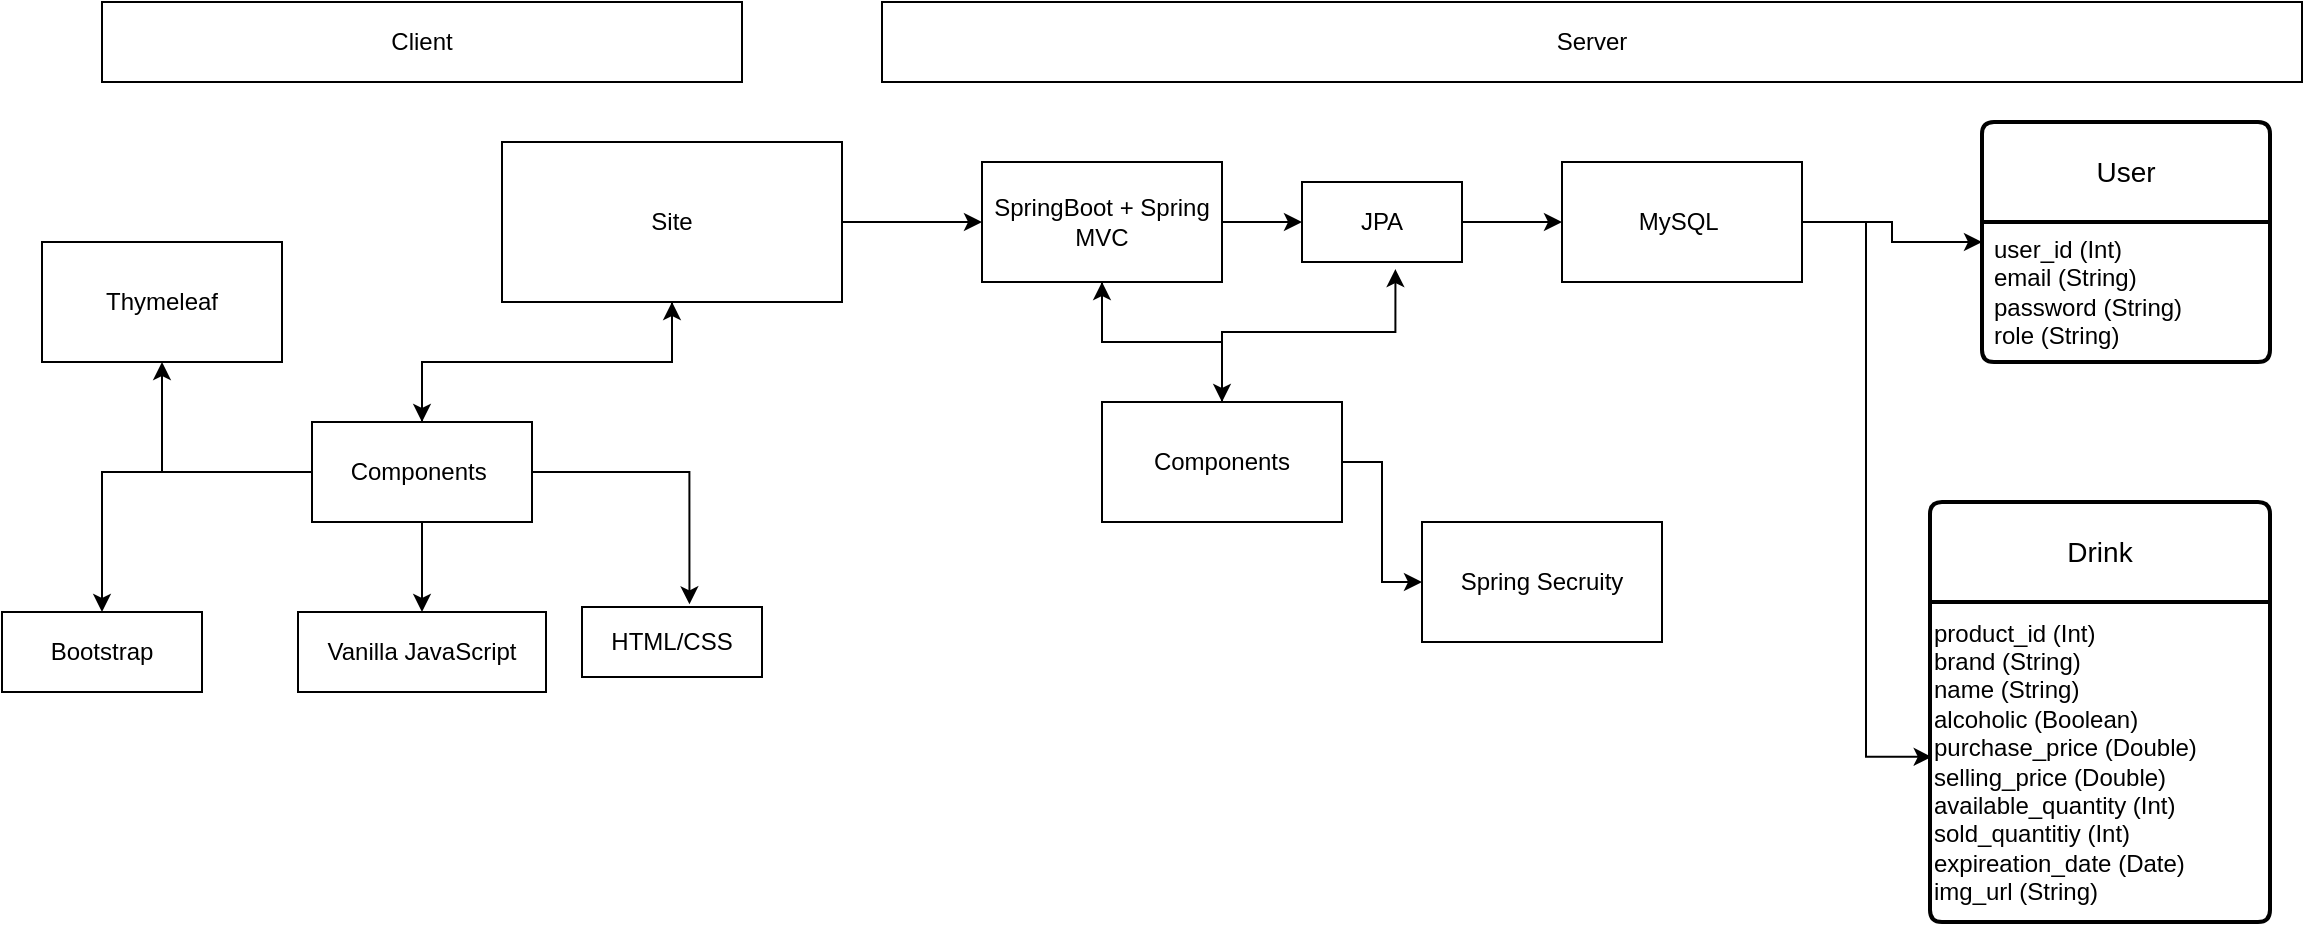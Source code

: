 <mxfile version="22.1.11" type="github">
  <diagram name="Seite-1" id="TQNiA3lFw16Ix_GrtYa4">
    <mxGraphModel dx="2390" dy="559" grid="1" gridSize="10" guides="1" tooltips="1" connect="1" arrows="1" fold="1" page="1" pageScale="1" pageWidth="827" pageHeight="1169" math="0" shadow="0">
      <root>
        <mxCell id="0" />
        <mxCell id="1" parent="0" />
        <mxCell id="8caW-aM3lj9bGC5bDLN5-4" value="Drink" style="swimlane;childLayout=stackLayout;horizontal=1;startSize=50;horizontalStack=0;rounded=1;fontSize=14;fontStyle=0;strokeWidth=2;resizeParent=0;resizeLast=1;shadow=0;dashed=0;align=center;arcSize=4;whiteSpace=wrap;html=1;" vertex="1" parent="1">
          <mxGeometry x="434" y="310" width="170" height="210" as="geometry" />
        </mxCell>
        <mxCell id="8caW-aM3lj9bGC5bDLN5-40" value="&lt;div style=&quot;&quot;&gt;product_id (Int)&lt;/div&gt;&lt;div style=&quot;&quot;&gt;&lt;span style=&quot;background-color: initial;&quot;&gt;brand (String)&lt;span style=&quot;white-space: pre;&quot;&gt;&#x9;&lt;/span&gt;&lt;span style=&quot;white-space: pre;&quot;&gt;&#x9;&lt;/span&gt;&lt;span style=&quot;white-space: pre;&quot;&gt;&#x9;&lt;/span&gt;&lt;/span&gt;&lt;/div&gt;&lt;div style=&quot;&quot;&gt;&lt;span style=&quot;background-color: initial;&quot;&gt;name (String)&lt;/span&gt;&lt;/div&gt;&lt;div style=&quot;&quot;&gt;&lt;span style=&quot;background-color: initial;&quot;&gt;alcoholic (Boolean)&lt;/span&gt;&lt;/div&gt;&lt;div style=&quot;&quot;&gt;&lt;span style=&quot;background-color: initial;&quot;&gt;purchase_price (Double)&lt;/span&gt;&lt;/div&gt;&lt;div style=&quot;&quot;&gt;&lt;span style=&quot;background-color: initial;&quot;&gt;selling_price (Double)&lt;/span&gt;&lt;/div&gt;&lt;div style=&quot;&quot;&gt;&lt;span style=&quot;background-color: initial;&quot;&gt;available_quantity (Int)&lt;/span&gt;&lt;/div&gt;&lt;div style=&quot;&quot;&gt;&lt;span style=&quot;background-color: initial;&quot;&gt;sold_quantitiy (Int)&lt;/span&gt;&lt;/div&gt;&lt;div style=&quot;&quot;&gt;&lt;span style=&quot;background-color: initial;&quot;&gt;expireation_date (Date)&lt;/span&gt;&lt;/div&gt;&lt;div style=&quot;&quot;&gt;&lt;span style=&quot;background-color: initial;&quot;&gt;img_url (String)&lt;/span&gt;&lt;/div&gt;" style="text;html=1;align=left;verticalAlign=middle;resizable=0;points=[];autosize=1;strokeColor=none;fillColor=none;" vertex="1" parent="8caW-aM3lj9bGC5bDLN5-4">
          <mxGeometry y="50" width="170" height="160" as="geometry" />
        </mxCell>
        <mxCell id="8caW-aM3lj9bGC5bDLN5-43" value="User" style="swimlane;childLayout=stackLayout;horizontal=1;startSize=50;horizontalStack=0;rounded=1;fontSize=14;fontStyle=0;strokeWidth=2;resizeParent=0;resizeLast=1;shadow=0;dashed=0;align=center;arcSize=4;whiteSpace=wrap;html=1;" vertex="1" parent="1">
          <mxGeometry x="460" y="120" width="144" height="120" as="geometry" />
        </mxCell>
        <mxCell id="8caW-aM3lj9bGC5bDLN5-44" value="user_id (Int)&lt;br&gt;email (String)&lt;br&gt;password (String)&lt;br&gt;role (String)" style="align=left;strokeColor=none;fillColor=none;spacingLeft=4;fontSize=12;verticalAlign=top;resizable=0;rotatable=0;part=1;html=1;" vertex="1" parent="8caW-aM3lj9bGC5bDLN5-43">
          <mxGeometry y="50" width="144" height="70" as="geometry" />
        </mxCell>
        <mxCell id="8caW-aM3lj9bGC5bDLN5-46" value="Client" style="rounded=0;whiteSpace=wrap;html=1;" vertex="1" parent="1">
          <mxGeometry x="-480" y="60" width="320" height="40" as="geometry" />
        </mxCell>
        <mxCell id="8caW-aM3lj9bGC5bDLN5-47" value="Server" style="rounded=0;whiteSpace=wrap;html=1;" vertex="1" parent="1">
          <mxGeometry x="-90" y="60" width="710" height="40" as="geometry" />
        </mxCell>
        <mxCell id="8caW-aM3lj9bGC5bDLN5-69" style="edgeStyle=orthogonalEdgeStyle;rounded=0;orthogonalLoop=1;jettySize=auto;html=1;entryX=0;entryY=0.5;entryDx=0;entryDy=0;" edge="1" parent="1" source="8caW-aM3lj9bGC5bDLN5-48" target="8caW-aM3lj9bGC5bDLN5-68">
          <mxGeometry relative="1" as="geometry" />
        </mxCell>
        <mxCell id="8caW-aM3lj9bGC5bDLN5-79" style="edgeStyle=orthogonalEdgeStyle;rounded=0;orthogonalLoop=1;jettySize=auto;html=1;" edge="1" parent="1" source="8caW-aM3lj9bGC5bDLN5-48" target="8caW-aM3lj9bGC5bDLN5-49">
          <mxGeometry relative="1" as="geometry" />
        </mxCell>
        <mxCell id="8caW-aM3lj9bGC5bDLN5-48" value="Site" style="rounded=0;whiteSpace=wrap;html=1;" vertex="1" parent="1">
          <mxGeometry x="-280" y="130" width="170" height="80" as="geometry" />
        </mxCell>
        <mxCell id="8caW-aM3lj9bGC5bDLN5-54" style="edgeStyle=orthogonalEdgeStyle;rounded=0;orthogonalLoop=1;jettySize=auto;html=1;entryX=0.5;entryY=0;entryDx=0;entryDy=0;" edge="1" parent="1" source="8caW-aM3lj9bGC5bDLN5-49" target="8caW-aM3lj9bGC5bDLN5-51">
          <mxGeometry relative="1" as="geometry" />
        </mxCell>
        <mxCell id="8caW-aM3lj9bGC5bDLN5-59" style="edgeStyle=orthogonalEdgeStyle;rounded=0;orthogonalLoop=1;jettySize=auto;html=1;entryX=0.5;entryY=0;entryDx=0;entryDy=0;" edge="1" parent="1" source="8caW-aM3lj9bGC5bDLN5-49" target="8caW-aM3lj9bGC5bDLN5-52">
          <mxGeometry relative="1" as="geometry" />
        </mxCell>
        <mxCell id="8caW-aM3lj9bGC5bDLN5-78" style="edgeStyle=orthogonalEdgeStyle;rounded=0;orthogonalLoop=1;jettySize=auto;html=1;entryX=0.5;entryY=1;entryDx=0;entryDy=0;" edge="1" parent="1" source="8caW-aM3lj9bGC5bDLN5-49" target="8caW-aM3lj9bGC5bDLN5-48">
          <mxGeometry relative="1" as="geometry" />
        </mxCell>
        <mxCell id="8caW-aM3lj9bGC5bDLN5-80" style="edgeStyle=orthogonalEdgeStyle;rounded=0;orthogonalLoop=1;jettySize=auto;html=1;entryX=0.5;entryY=1;entryDx=0;entryDy=0;" edge="1" parent="1" source="8caW-aM3lj9bGC5bDLN5-49" target="8caW-aM3lj9bGC5bDLN5-61">
          <mxGeometry relative="1" as="geometry" />
        </mxCell>
        <mxCell id="8caW-aM3lj9bGC5bDLN5-49" value="Components&amp;nbsp;" style="rounded=0;whiteSpace=wrap;html=1;" vertex="1" parent="1">
          <mxGeometry x="-375" y="270" width="110" height="50" as="geometry" />
        </mxCell>
        <mxCell id="8caW-aM3lj9bGC5bDLN5-51" value="Bootstrap" style="rounded=0;whiteSpace=wrap;html=1;" vertex="1" parent="1">
          <mxGeometry x="-530" y="365" width="100" height="40" as="geometry" />
        </mxCell>
        <mxCell id="8caW-aM3lj9bGC5bDLN5-52" value="Vanilla JavaScript" style="rounded=0;whiteSpace=wrap;html=1;" vertex="1" parent="1">
          <mxGeometry x="-382" y="365" width="124" height="40" as="geometry" />
        </mxCell>
        <mxCell id="8caW-aM3lj9bGC5bDLN5-53" value="HTML/CSS" style="rounded=0;whiteSpace=wrap;html=1;" vertex="1" parent="1">
          <mxGeometry x="-240" y="362.5" width="90" height="35" as="geometry" />
        </mxCell>
        <mxCell id="8caW-aM3lj9bGC5bDLN5-58" style="edgeStyle=orthogonalEdgeStyle;rounded=0;orthogonalLoop=1;jettySize=auto;html=1;entryX=0.597;entryY=-0.038;entryDx=0;entryDy=0;entryPerimeter=0;" edge="1" parent="1" source="8caW-aM3lj9bGC5bDLN5-49" target="8caW-aM3lj9bGC5bDLN5-53">
          <mxGeometry relative="1" as="geometry" />
        </mxCell>
        <mxCell id="8caW-aM3lj9bGC5bDLN5-66" style="edgeStyle=orthogonalEdgeStyle;rounded=0;orthogonalLoop=1;jettySize=auto;html=1;" edge="1" parent="1" source="8caW-aM3lj9bGC5bDLN5-60" target="8caW-aM3lj9bGC5bDLN5-43">
          <mxGeometry relative="1" as="geometry" />
        </mxCell>
        <mxCell id="8caW-aM3lj9bGC5bDLN5-60" value="MySQL&amp;nbsp;" style="rounded=0;whiteSpace=wrap;html=1;" vertex="1" parent="1">
          <mxGeometry x="250" y="140" width="120" height="60" as="geometry" />
        </mxCell>
        <mxCell id="8caW-aM3lj9bGC5bDLN5-61" value="Thymeleaf" style="rounded=0;whiteSpace=wrap;html=1;" vertex="1" parent="1">
          <mxGeometry x="-510" y="180" width="120" height="60" as="geometry" />
        </mxCell>
        <mxCell id="8caW-aM3lj9bGC5bDLN5-67" style="edgeStyle=orthogonalEdgeStyle;rounded=0;orthogonalLoop=1;jettySize=auto;html=1;entryX=0.005;entryY=0.484;entryDx=0;entryDy=0;entryPerimeter=0;" edge="1" parent="1" source="8caW-aM3lj9bGC5bDLN5-60" target="8caW-aM3lj9bGC5bDLN5-40">
          <mxGeometry relative="1" as="geometry" />
        </mxCell>
        <mxCell id="8caW-aM3lj9bGC5bDLN5-73" value="" style="edgeStyle=orthogonalEdgeStyle;rounded=0;orthogonalLoop=1;jettySize=auto;html=1;" edge="1" parent="1" source="8caW-aM3lj9bGC5bDLN5-68" target="8caW-aM3lj9bGC5bDLN5-72">
          <mxGeometry relative="1" as="geometry" />
        </mxCell>
        <mxCell id="8caW-aM3lj9bGC5bDLN5-82" value="" style="edgeStyle=orthogonalEdgeStyle;rounded=0;orthogonalLoop=1;jettySize=auto;html=1;" edge="1" parent="1" source="8caW-aM3lj9bGC5bDLN5-68" target="8caW-aM3lj9bGC5bDLN5-81">
          <mxGeometry relative="1" as="geometry" />
        </mxCell>
        <mxCell id="8caW-aM3lj9bGC5bDLN5-68" value="SpringBoot + Spring MVC" style="rounded=0;whiteSpace=wrap;html=1;" vertex="1" parent="1">
          <mxGeometry x="-40" y="140" width="120" height="60" as="geometry" />
        </mxCell>
        <mxCell id="8caW-aM3lj9bGC5bDLN5-76" value="" style="edgeStyle=orthogonalEdgeStyle;rounded=0;orthogonalLoop=1;jettySize=auto;html=1;" edge="1" parent="1" source="8caW-aM3lj9bGC5bDLN5-72" target="8caW-aM3lj9bGC5bDLN5-75">
          <mxGeometry relative="1" as="geometry" />
        </mxCell>
        <mxCell id="8caW-aM3lj9bGC5bDLN5-77" style="edgeStyle=orthogonalEdgeStyle;rounded=0;orthogonalLoop=1;jettySize=auto;html=1;entryX=0.5;entryY=1;entryDx=0;entryDy=0;" edge="1" parent="1" source="8caW-aM3lj9bGC5bDLN5-72" target="8caW-aM3lj9bGC5bDLN5-68">
          <mxGeometry relative="1" as="geometry" />
        </mxCell>
        <mxCell id="8caW-aM3lj9bGC5bDLN5-72" value="Components" style="rounded=0;whiteSpace=wrap;html=1;" vertex="1" parent="1">
          <mxGeometry x="20" y="260" width="120" height="60" as="geometry" />
        </mxCell>
        <mxCell id="8caW-aM3lj9bGC5bDLN5-75" value="Spring Secruity" style="whiteSpace=wrap;html=1;rounded=0;" vertex="1" parent="1">
          <mxGeometry x="180" y="320" width="120" height="60" as="geometry" />
        </mxCell>
        <mxCell id="8caW-aM3lj9bGC5bDLN5-83" style="edgeStyle=orthogonalEdgeStyle;rounded=0;orthogonalLoop=1;jettySize=auto;html=1;" edge="1" parent="1" source="8caW-aM3lj9bGC5bDLN5-81" target="8caW-aM3lj9bGC5bDLN5-60">
          <mxGeometry relative="1" as="geometry" />
        </mxCell>
        <mxCell id="8caW-aM3lj9bGC5bDLN5-81" value="JPA" style="whiteSpace=wrap;html=1;rounded=0;" vertex="1" parent="1">
          <mxGeometry x="120" y="150" width="80" height="40" as="geometry" />
        </mxCell>
        <mxCell id="8caW-aM3lj9bGC5bDLN5-84" style="edgeStyle=orthogonalEdgeStyle;rounded=0;orthogonalLoop=1;jettySize=auto;html=1;entryX=0.584;entryY=1.089;entryDx=0;entryDy=0;entryPerimeter=0;" edge="1" parent="1" source="8caW-aM3lj9bGC5bDLN5-72" target="8caW-aM3lj9bGC5bDLN5-81">
          <mxGeometry relative="1" as="geometry" />
        </mxCell>
      </root>
    </mxGraphModel>
  </diagram>
</mxfile>
